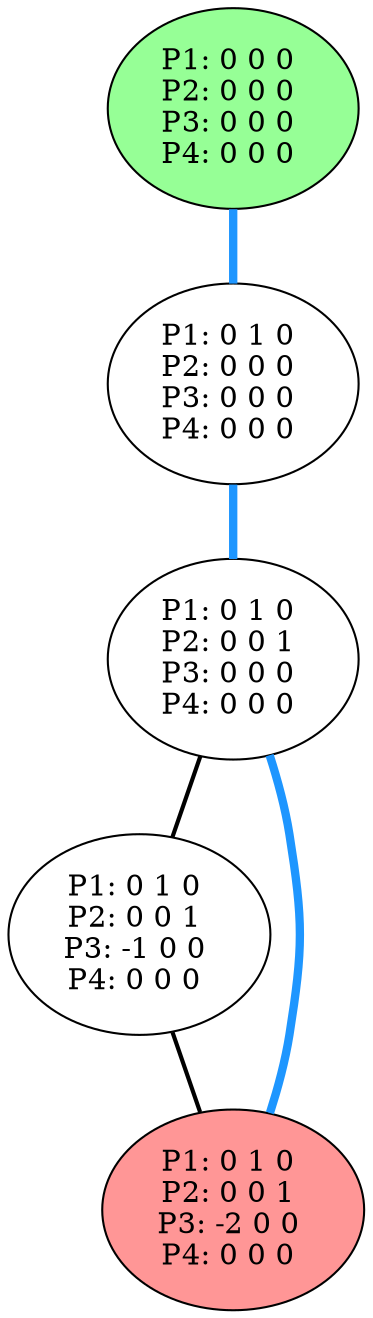 graph G {
color = "black"
0 [label = "P1: 0 0 0 
P2: 0 0 0 
P3: 0 0 0 
P4: 0 0 0 
",  style="filled", fillcolor = "#96FF96"];
1 [label = "P1: 0 1 0 
P2: 0 0 0 
P3: 0 0 0 
P4: 0 0 0 
"];
2 [label = "P1: 0 1 0 
P2: 0 0 1 
P3: 0 0 0 
P4: 0 0 0 
"];
3 [label = "P1: 0 1 0 
P2: 0 0 1 
P3: -1 0 0 
P4: 0 0 0 
"];
4 [label = "P1: 0 1 0 
P2: 0 0 1 
P3: -2 0 0 
P4: 0 0 0 
",  style="filled", fillcolor = "#FF9696"];
edge [style=bold];
0 -- 1 [color="#1E96FF", penwidth=4.0];

1 -- 2 [color="#1E96FF", penwidth=4.0];

2 -- 3 [color=black];
2 -- 4 [color="#1E96FF", penwidth=4.0];

3 -- 4 [color=black];


}
